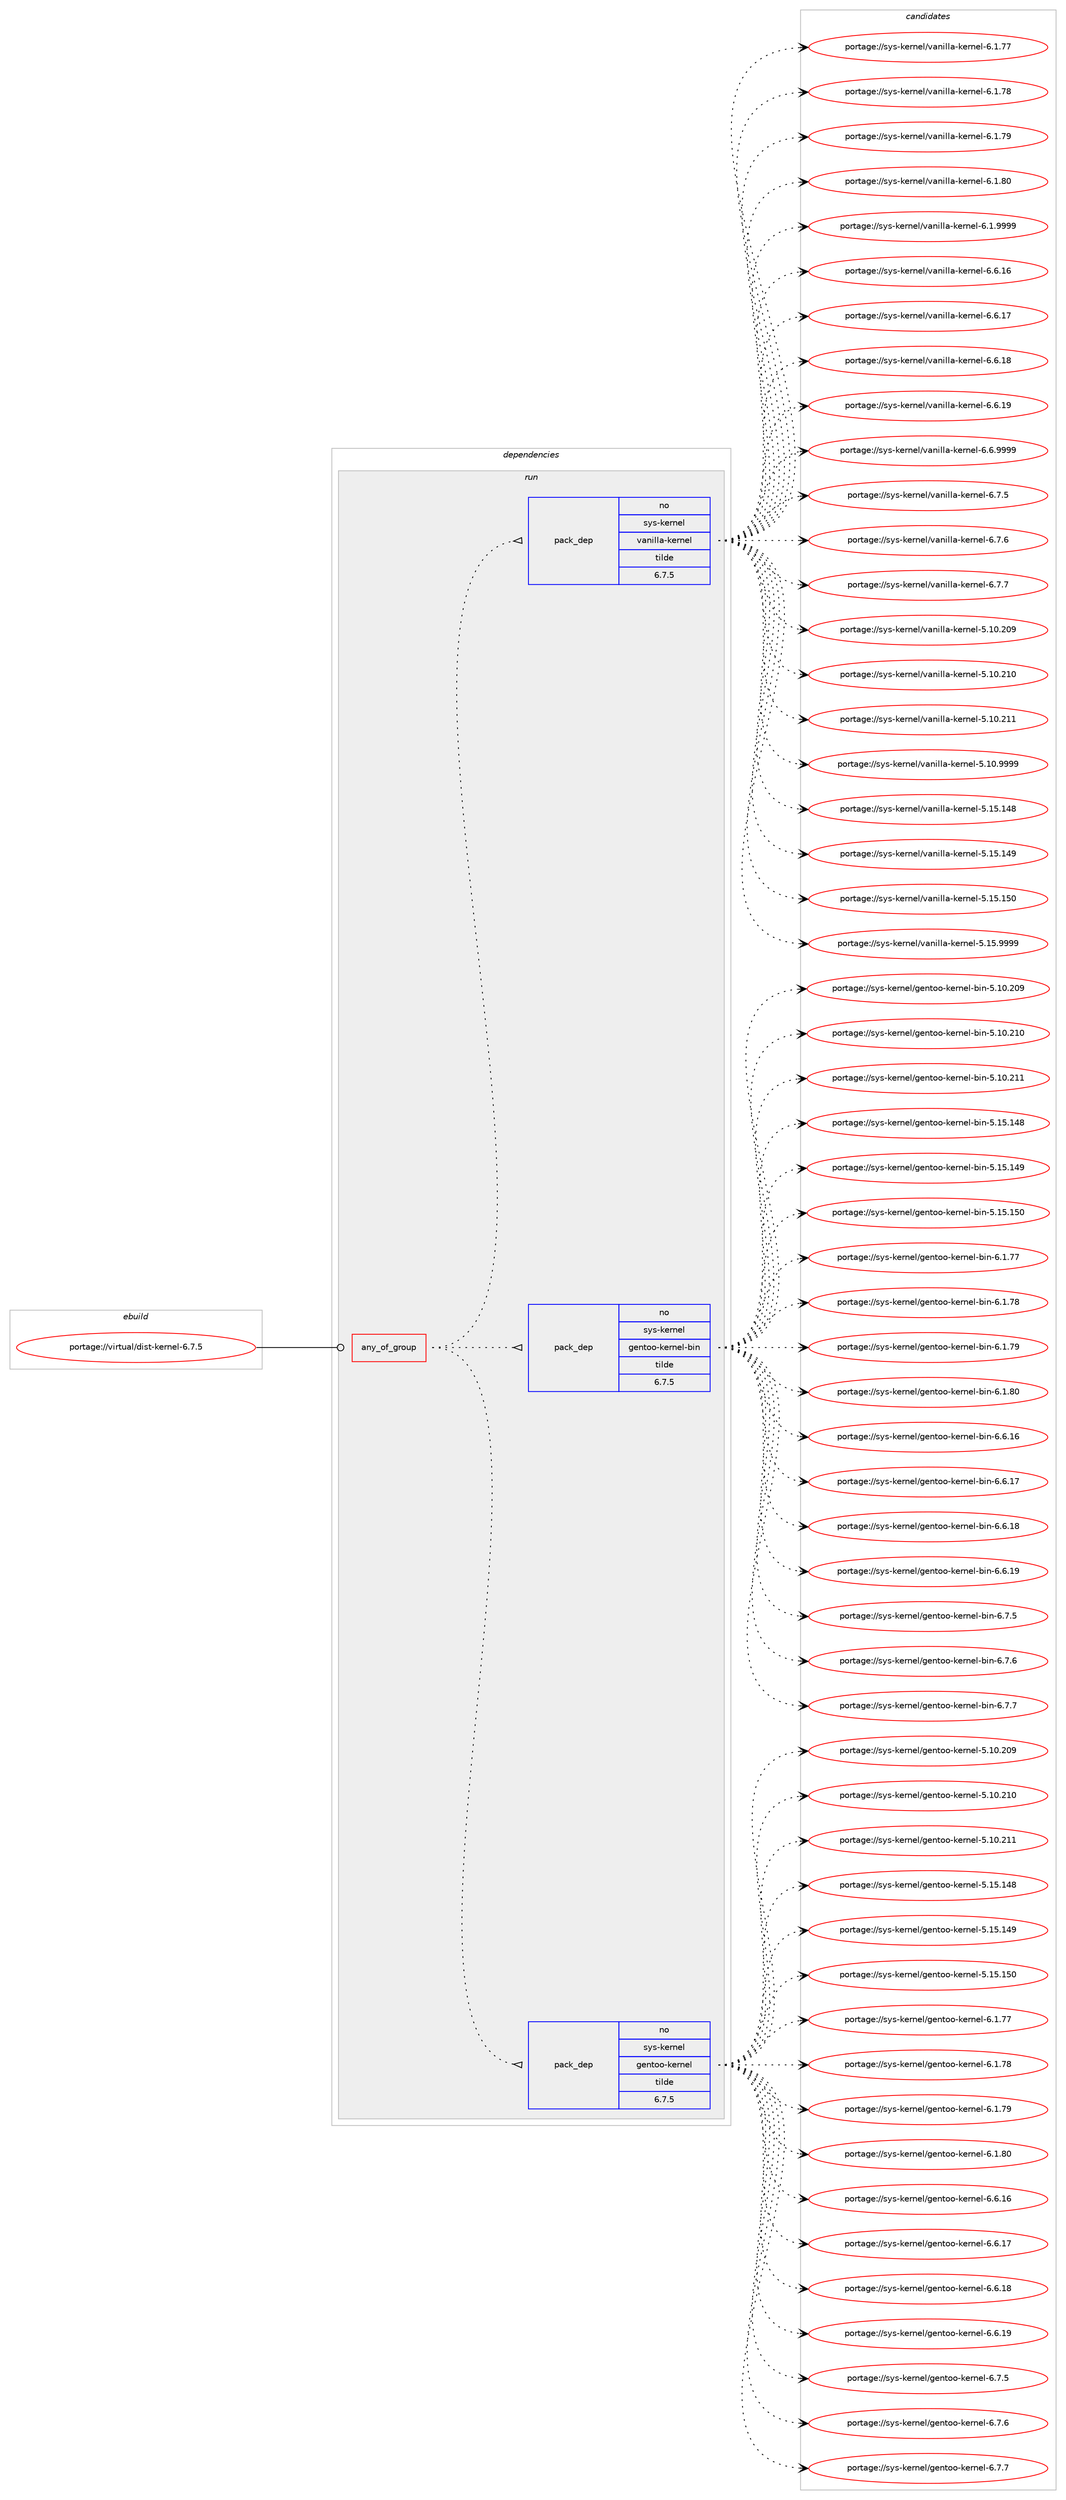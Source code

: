 digraph prolog {

# *************
# Graph options
# *************

newrank=true;
concentrate=true;
compound=true;
graph [rankdir=LR,fontname=Helvetica,fontsize=10,ranksep=1.5];#, ranksep=2.5, nodesep=0.2];
edge  [arrowhead=vee];
node  [fontname=Helvetica,fontsize=10];

# **********
# The ebuild
# **********

subgraph cluster_leftcol {
color=gray;
rank=same;
label=<<i>ebuild</i>>;
id [label="portage://virtual/dist-kernel-6.7.5", color=red, width=4, href="../virtual/dist-kernel-6.7.5.svg"];
}

# ****************
# The dependencies
# ****************

subgraph cluster_midcol {
color=gray;
label=<<i>dependencies</i>>;
subgraph cluster_compile {
fillcolor="#eeeeee";
style=filled;
label=<<i>compile</i>>;
}
subgraph cluster_compileandrun {
fillcolor="#eeeeee";
style=filled;
label=<<i>compile and run</i>>;
}
subgraph cluster_run {
fillcolor="#eeeeee";
style=filled;
label=<<i>run</i>>;
subgraph any162 {
dependency17110 [label=<<TABLE BORDER="0" CELLBORDER="1" CELLSPACING="0" CELLPADDING="4"><TR><TD CELLPADDING="10">any_of_group</TD></TR></TABLE>>, shape=none, color=red];subgraph pack4829 {
dependency17111 [label=<<TABLE BORDER="0" CELLBORDER="1" CELLSPACING="0" CELLPADDING="4" WIDTH="220"><TR><TD ROWSPAN="6" CELLPADDING="30">pack_dep</TD></TR><TR><TD WIDTH="110">no</TD></TR><TR><TD>sys-kernel</TD></TR><TR><TD>gentoo-kernel</TD></TR><TR><TD>tilde</TD></TR><TR><TD>6.7.5</TD></TR></TABLE>>, shape=none, color=blue];
}
dependency17110:e -> dependency17111:w [weight=20,style="dotted",arrowhead="oinv"];
subgraph pack4830 {
dependency17112 [label=<<TABLE BORDER="0" CELLBORDER="1" CELLSPACING="0" CELLPADDING="4" WIDTH="220"><TR><TD ROWSPAN="6" CELLPADDING="30">pack_dep</TD></TR><TR><TD WIDTH="110">no</TD></TR><TR><TD>sys-kernel</TD></TR><TR><TD>gentoo-kernel-bin</TD></TR><TR><TD>tilde</TD></TR><TR><TD>6.7.5</TD></TR></TABLE>>, shape=none, color=blue];
}
dependency17110:e -> dependency17112:w [weight=20,style="dotted",arrowhead="oinv"];
subgraph pack4831 {
dependency17113 [label=<<TABLE BORDER="0" CELLBORDER="1" CELLSPACING="0" CELLPADDING="4" WIDTH="220"><TR><TD ROWSPAN="6" CELLPADDING="30">pack_dep</TD></TR><TR><TD WIDTH="110">no</TD></TR><TR><TD>sys-kernel</TD></TR><TR><TD>vanilla-kernel</TD></TR><TR><TD>tilde</TD></TR><TR><TD>6.7.5</TD></TR></TABLE>>, shape=none, color=blue];
}
dependency17110:e -> dependency17113:w [weight=20,style="dotted",arrowhead="oinv"];
}
id:e -> dependency17110:w [weight=20,style="solid",arrowhead="odot"];
}
}

# **************
# The candidates
# **************

subgraph cluster_choices {
rank=same;
color=gray;
label=<<i>candidates</i>>;

subgraph choice4829 {
color=black;
nodesep=1;
choice115121115451071011141101011084710310111011611111145107101114110101108455346494846504857 [label="portage://sys-kernel/gentoo-kernel-5.10.209", color=red, width=4,href="../sys-kernel/gentoo-kernel-5.10.209.svg"];
choice115121115451071011141101011084710310111011611111145107101114110101108455346494846504948 [label="portage://sys-kernel/gentoo-kernel-5.10.210", color=red, width=4,href="../sys-kernel/gentoo-kernel-5.10.210.svg"];
choice115121115451071011141101011084710310111011611111145107101114110101108455346494846504949 [label="portage://sys-kernel/gentoo-kernel-5.10.211", color=red, width=4,href="../sys-kernel/gentoo-kernel-5.10.211.svg"];
choice115121115451071011141101011084710310111011611111145107101114110101108455346495346495256 [label="portage://sys-kernel/gentoo-kernel-5.15.148", color=red, width=4,href="../sys-kernel/gentoo-kernel-5.15.148.svg"];
choice115121115451071011141101011084710310111011611111145107101114110101108455346495346495257 [label="portage://sys-kernel/gentoo-kernel-5.15.149", color=red, width=4,href="../sys-kernel/gentoo-kernel-5.15.149.svg"];
choice115121115451071011141101011084710310111011611111145107101114110101108455346495346495348 [label="portage://sys-kernel/gentoo-kernel-5.15.150", color=red, width=4,href="../sys-kernel/gentoo-kernel-5.15.150.svg"];
choice11512111545107101114110101108471031011101161111114510710111411010110845544649465555 [label="portage://sys-kernel/gentoo-kernel-6.1.77", color=red, width=4,href="../sys-kernel/gentoo-kernel-6.1.77.svg"];
choice11512111545107101114110101108471031011101161111114510710111411010110845544649465556 [label="portage://sys-kernel/gentoo-kernel-6.1.78", color=red, width=4,href="../sys-kernel/gentoo-kernel-6.1.78.svg"];
choice11512111545107101114110101108471031011101161111114510710111411010110845544649465557 [label="portage://sys-kernel/gentoo-kernel-6.1.79", color=red, width=4,href="../sys-kernel/gentoo-kernel-6.1.79.svg"];
choice11512111545107101114110101108471031011101161111114510710111411010110845544649465648 [label="portage://sys-kernel/gentoo-kernel-6.1.80", color=red, width=4,href="../sys-kernel/gentoo-kernel-6.1.80.svg"];
choice11512111545107101114110101108471031011101161111114510710111411010110845544654464954 [label="portage://sys-kernel/gentoo-kernel-6.6.16", color=red, width=4,href="../sys-kernel/gentoo-kernel-6.6.16.svg"];
choice11512111545107101114110101108471031011101161111114510710111411010110845544654464955 [label="portage://sys-kernel/gentoo-kernel-6.6.17", color=red, width=4,href="../sys-kernel/gentoo-kernel-6.6.17.svg"];
choice11512111545107101114110101108471031011101161111114510710111411010110845544654464956 [label="portage://sys-kernel/gentoo-kernel-6.6.18", color=red, width=4,href="../sys-kernel/gentoo-kernel-6.6.18.svg"];
choice11512111545107101114110101108471031011101161111114510710111411010110845544654464957 [label="portage://sys-kernel/gentoo-kernel-6.6.19", color=red, width=4,href="../sys-kernel/gentoo-kernel-6.6.19.svg"];
choice115121115451071011141101011084710310111011611111145107101114110101108455446554653 [label="portage://sys-kernel/gentoo-kernel-6.7.5", color=red, width=4,href="../sys-kernel/gentoo-kernel-6.7.5.svg"];
choice115121115451071011141101011084710310111011611111145107101114110101108455446554654 [label="portage://sys-kernel/gentoo-kernel-6.7.6", color=red, width=4,href="../sys-kernel/gentoo-kernel-6.7.6.svg"];
choice115121115451071011141101011084710310111011611111145107101114110101108455446554655 [label="portage://sys-kernel/gentoo-kernel-6.7.7", color=red, width=4,href="../sys-kernel/gentoo-kernel-6.7.7.svg"];
dependency17111:e -> choice115121115451071011141101011084710310111011611111145107101114110101108455346494846504857:w [style=dotted,weight="100"];
dependency17111:e -> choice115121115451071011141101011084710310111011611111145107101114110101108455346494846504948:w [style=dotted,weight="100"];
dependency17111:e -> choice115121115451071011141101011084710310111011611111145107101114110101108455346494846504949:w [style=dotted,weight="100"];
dependency17111:e -> choice115121115451071011141101011084710310111011611111145107101114110101108455346495346495256:w [style=dotted,weight="100"];
dependency17111:e -> choice115121115451071011141101011084710310111011611111145107101114110101108455346495346495257:w [style=dotted,weight="100"];
dependency17111:e -> choice115121115451071011141101011084710310111011611111145107101114110101108455346495346495348:w [style=dotted,weight="100"];
dependency17111:e -> choice11512111545107101114110101108471031011101161111114510710111411010110845544649465555:w [style=dotted,weight="100"];
dependency17111:e -> choice11512111545107101114110101108471031011101161111114510710111411010110845544649465556:w [style=dotted,weight="100"];
dependency17111:e -> choice11512111545107101114110101108471031011101161111114510710111411010110845544649465557:w [style=dotted,weight="100"];
dependency17111:e -> choice11512111545107101114110101108471031011101161111114510710111411010110845544649465648:w [style=dotted,weight="100"];
dependency17111:e -> choice11512111545107101114110101108471031011101161111114510710111411010110845544654464954:w [style=dotted,weight="100"];
dependency17111:e -> choice11512111545107101114110101108471031011101161111114510710111411010110845544654464955:w [style=dotted,weight="100"];
dependency17111:e -> choice11512111545107101114110101108471031011101161111114510710111411010110845544654464956:w [style=dotted,weight="100"];
dependency17111:e -> choice11512111545107101114110101108471031011101161111114510710111411010110845544654464957:w [style=dotted,weight="100"];
dependency17111:e -> choice115121115451071011141101011084710310111011611111145107101114110101108455446554653:w [style=dotted,weight="100"];
dependency17111:e -> choice115121115451071011141101011084710310111011611111145107101114110101108455446554654:w [style=dotted,weight="100"];
dependency17111:e -> choice115121115451071011141101011084710310111011611111145107101114110101108455446554655:w [style=dotted,weight="100"];
}
subgraph choice4830 {
color=black;
nodesep=1;
choice1151211154510710111411010110847103101110116111111451071011141101011084598105110455346494846504857 [label="portage://sys-kernel/gentoo-kernel-bin-5.10.209", color=red, width=4,href="../sys-kernel/gentoo-kernel-bin-5.10.209.svg"];
choice1151211154510710111411010110847103101110116111111451071011141101011084598105110455346494846504948 [label="portage://sys-kernel/gentoo-kernel-bin-5.10.210", color=red, width=4,href="../sys-kernel/gentoo-kernel-bin-5.10.210.svg"];
choice1151211154510710111411010110847103101110116111111451071011141101011084598105110455346494846504949 [label="portage://sys-kernel/gentoo-kernel-bin-5.10.211", color=red, width=4,href="../sys-kernel/gentoo-kernel-bin-5.10.211.svg"];
choice1151211154510710111411010110847103101110116111111451071011141101011084598105110455346495346495256 [label="portage://sys-kernel/gentoo-kernel-bin-5.15.148", color=red, width=4,href="../sys-kernel/gentoo-kernel-bin-5.15.148.svg"];
choice1151211154510710111411010110847103101110116111111451071011141101011084598105110455346495346495257 [label="portage://sys-kernel/gentoo-kernel-bin-5.15.149", color=red, width=4,href="../sys-kernel/gentoo-kernel-bin-5.15.149.svg"];
choice1151211154510710111411010110847103101110116111111451071011141101011084598105110455346495346495348 [label="portage://sys-kernel/gentoo-kernel-bin-5.15.150", color=red, width=4,href="../sys-kernel/gentoo-kernel-bin-5.15.150.svg"];
choice115121115451071011141101011084710310111011611111145107101114110101108459810511045544649465555 [label="portage://sys-kernel/gentoo-kernel-bin-6.1.77", color=red, width=4,href="../sys-kernel/gentoo-kernel-bin-6.1.77.svg"];
choice115121115451071011141101011084710310111011611111145107101114110101108459810511045544649465556 [label="portage://sys-kernel/gentoo-kernel-bin-6.1.78", color=red, width=4,href="../sys-kernel/gentoo-kernel-bin-6.1.78.svg"];
choice115121115451071011141101011084710310111011611111145107101114110101108459810511045544649465557 [label="portage://sys-kernel/gentoo-kernel-bin-6.1.79", color=red, width=4,href="../sys-kernel/gentoo-kernel-bin-6.1.79.svg"];
choice115121115451071011141101011084710310111011611111145107101114110101108459810511045544649465648 [label="portage://sys-kernel/gentoo-kernel-bin-6.1.80", color=red, width=4,href="../sys-kernel/gentoo-kernel-bin-6.1.80.svg"];
choice115121115451071011141101011084710310111011611111145107101114110101108459810511045544654464954 [label="portage://sys-kernel/gentoo-kernel-bin-6.6.16", color=red, width=4,href="../sys-kernel/gentoo-kernel-bin-6.6.16.svg"];
choice115121115451071011141101011084710310111011611111145107101114110101108459810511045544654464955 [label="portage://sys-kernel/gentoo-kernel-bin-6.6.17", color=red, width=4,href="../sys-kernel/gentoo-kernel-bin-6.6.17.svg"];
choice115121115451071011141101011084710310111011611111145107101114110101108459810511045544654464956 [label="portage://sys-kernel/gentoo-kernel-bin-6.6.18", color=red, width=4,href="../sys-kernel/gentoo-kernel-bin-6.6.18.svg"];
choice115121115451071011141101011084710310111011611111145107101114110101108459810511045544654464957 [label="portage://sys-kernel/gentoo-kernel-bin-6.6.19", color=red, width=4,href="../sys-kernel/gentoo-kernel-bin-6.6.19.svg"];
choice1151211154510710111411010110847103101110116111111451071011141101011084598105110455446554653 [label="portage://sys-kernel/gentoo-kernel-bin-6.7.5", color=red, width=4,href="../sys-kernel/gentoo-kernel-bin-6.7.5.svg"];
choice1151211154510710111411010110847103101110116111111451071011141101011084598105110455446554654 [label="portage://sys-kernel/gentoo-kernel-bin-6.7.6", color=red, width=4,href="../sys-kernel/gentoo-kernel-bin-6.7.6.svg"];
choice1151211154510710111411010110847103101110116111111451071011141101011084598105110455446554655 [label="portage://sys-kernel/gentoo-kernel-bin-6.7.7", color=red, width=4,href="../sys-kernel/gentoo-kernel-bin-6.7.7.svg"];
dependency17112:e -> choice1151211154510710111411010110847103101110116111111451071011141101011084598105110455346494846504857:w [style=dotted,weight="100"];
dependency17112:e -> choice1151211154510710111411010110847103101110116111111451071011141101011084598105110455346494846504948:w [style=dotted,weight="100"];
dependency17112:e -> choice1151211154510710111411010110847103101110116111111451071011141101011084598105110455346494846504949:w [style=dotted,weight="100"];
dependency17112:e -> choice1151211154510710111411010110847103101110116111111451071011141101011084598105110455346495346495256:w [style=dotted,weight="100"];
dependency17112:e -> choice1151211154510710111411010110847103101110116111111451071011141101011084598105110455346495346495257:w [style=dotted,weight="100"];
dependency17112:e -> choice1151211154510710111411010110847103101110116111111451071011141101011084598105110455346495346495348:w [style=dotted,weight="100"];
dependency17112:e -> choice115121115451071011141101011084710310111011611111145107101114110101108459810511045544649465555:w [style=dotted,weight="100"];
dependency17112:e -> choice115121115451071011141101011084710310111011611111145107101114110101108459810511045544649465556:w [style=dotted,weight="100"];
dependency17112:e -> choice115121115451071011141101011084710310111011611111145107101114110101108459810511045544649465557:w [style=dotted,weight="100"];
dependency17112:e -> choice115121115451071011141101011084710310111011611111145107101114110101108459810511045544649465648:w [style=dotted,weight="100"];
dependency17112:e -> choice115121115451071011141101011084710310111011611111145107101114110101108459810511045544654464954:w [style=dotted,weight="100"];
dependency17112:e -> choice115121115451071011141101011084710310111011611111145107101114110101108459810511045544654464955:w [style=dotted,weight="100"];
dependency17112:e -> choice115121115451071011141101011084710310111011611111145107101114110101108459810511045544654464956:w [style=dotted,weight="100"];
dependency17112:e -> choice115121115451071011141101011084710310111011611111145107101114110101108459810511045544654464957:w [style=dotted,weight="100"];
dependency17112:e -> choice1151211154510710111411010110847103101110116111111451071011141101011084598105110455446554653:w [style=dotted,weight="100"];
dependency17112:e -> choice1151211154510710111411010110847103101110116111111451071011141101011084598105110455446554654:w [style=dotted,weight="100"];
dependency17112:e -> choice1151211154510710111411010110847103101110116111111451071011141101011084598105110455446554655:w [style=dotted,weight="100"];
}
subgraph choice4831 {
color=black;
nodesep=1;
choice1151211154510710111411010110847118971101051081089745107101114110101108455346494846504857 [label="portage://sys-kernel/vanilla-kernel-5.10.209", color=red, width=4,href="../sys-kernel/vanilla-kernel-5.10.209.svg"];
choice1151211154510710111411010110847118971101051081089745107101114110101108455346494846504948 [label="portage://sys-kernel/vanilla-kernel-5.10.210", color=red, width=4,href="../sys-kernel/vanilla-kernel-5.10.210.svg"];
choice1151211154510710111411010110847118971101051081089745107101114110101108455346494846504949 [label="portage://sys-kernel/vanilla-kernel-5.10.211", color=red, width=4,href="../sys-kernel/vanilla-kernel-5.10.211.svg"];
choice115121115451071011141101011084711897110105108108974510710111411010110845534649484657575757 [label="portage://sys-kernel/vanilla-kernel-5.10.9999", color=red, width=4,href="../sys-kernel/vanilla-kernel-5.10.9999.svg"];
choice1151211154510710111411010110847118971101051081089745107101114110101108455346495346495256 [label="portage://sys-kernel/vanilla-kernel-5.15.148", color=red, width=4,href="../sys-kernel/vanilla-kernel-5.15.148.svg"];
choice1151211154510710111411010110847118971101051081089745107101114110101108455346495346495257 [label="portage://sys-kernel/vanilla-kernel-5.15.149", color=red, width=4,href="../sys-kernel/vanilla-kernel-5.15.149.svg"];
choice1151211154510710111411010110847118971101051081089745107101114110101108455346495346495348 [label="portage://sys-kernel/vanilla-kernel-5.15.150", color=red, width=4,href="../sys-kernel/vanilla-kernel-5.15.150.svg"];
choice115121115451071011141101011084711897110105108108974510710111411010110845534649534657575757 [label="portage://sys-kernel/vanilla-kernel-5.15.9999", color=red, width=4,href="../sys-kernel/vanilla-kernel-5.15.9999.svg"];
choice115121115451071011141101011084711897110105108108974510710111411010110845544649465555 [label="portage://sys-kernel/vanilla-kernel-6.1.77", color=red, width=4,href="../sys-kernel/vanilla-kernel-6.1.77.svg"];
choice115121115451071011141101011084711897110105108108974510710111411010110845544649465556 [label="portage://sys-kernel/vanilla-kernel-6.1.78", color=red, width=4,href="../sys-kernel/vanilla-kernel-6.1.78.svg"];
choice115121115451071011141101011084711897110105108108974510710111411010110845544649465557 [label="portage://sys-kernel/vanilla-kernel-6.1.79", color=red, width=4,href="../sys-kernel/vanilla-kernel-6.1.79.svg"];
choice115121115451071011141101011084711897110105108108974510710111411010110845544649465648 [label="portage://sys-kernel/vanilla-kernel-6.1.80", color=red, width=4,href="../sys-kernel/vanilla-kernel-6.1.80.svg"];
choice1151211154510710111411010110847118971101051081089745107101114110101108455446494657575757 [label="portage://sys-kernel/vanilla-kernel-6.1.9999", color=red, width=4,href="../sys-kernel/vanilla-kernel-6.1.9999.svg"];
choice115121115451071011141101011084711897110105108108974510710111411010110845544654464954 [label="portage://sys-kernel/vanilla-kernel-6.6.16", color=red, width=4,href="../sys-kernel/vanilla-kernel-6.6.16.svg"];
choice115121115451071011141101011084711897110105108108974510710111411010110845544654464955 [label="portage://sys-kernel/vanilla-kernel-6.6.17", color=red, width=4,href="../sys-kernel/vanilla-kernel-6.6.17.svg"];
choice115121115451071011141101011084711897110105108108974510710111411010110845544654464956 [label="portage://sys-kernel/vanilla-kernel-6.6.18", color=red, width=4,href="../sys-kernel/vanilla-kernel-6.6.18.svg"];
choice115121115451071011141101011084711897110105108108974510710111411010110845544654464957 [label="portage://sys-kernel/vanilla-kernel-6.6.19", color=red, width=4,href="../sys-kernel/vanilla-kernel-6.6.19.svg"];
choice1151211154510710111411010110847118971101051081089745107101114110101108455446544657575757 [label="portage://sys-kernel/vanilla-kernel-6.6.9999", color=red, width=4,href="../sys-kernel/vanilla-kernel-6.6.9999.svg"];
choice1151211154510710111411010110847118971101051081089745107101114110101108455446554653 [label="portage://sys-kernel/vanilla-kernel-6.7.5", color=red, width=4,href="../sys-kernel/vanilla-kernel-6.7.5.svg"];
choice1151211154510710111411010110847118971101051081089745107101114110101108455446554654 [label="portage://sys-kernel/vanilla-kernel-6.7.6", color=red, width=4,href="../sys-kernel/vanilla-kernel-6.7.6.svg"];
choice1151211154510710111411010110847118971101051081089745107101114110101108455446554655 [label="portage://sys-kernel/vanilla-kernel-6.7.7", color=red, width=4,href="../sys-kernel/vanilla-kernel-6.7.7.svg"];
dependency17113:e -> choice1151211154510710111411010110847118971101051081089745107101114110101108455346494846504857:w [style=dotted,weight="100"];
dependency17113:e -> choice1151211154510710111411010110847118971101051081089745107101114110101108455346494846504948:w [style=dotted,weight="100"];
dependency17113:e -> choice1151211154510710111411010110847118971101051081089745107101114110101108455346494846504949:w [style=dotted,weight="100"];
dependency17113:e -> choice115121115451071011141101011084711897110105108108974510710111411010110845534649484657575757:w [style=dotted,weight="100"];
dependency17113:e -> choice1151211154510710111411010110847118971101051081089745107101114110101108455346495346495256:w [style=dotted,weight="100"];
dependency17113:e -> choice1151211154510710111411010110847118971101051081089745107101114110101108455346495346495257:w [style=dotted,weight="100"];
dependency17113:e -> choice1151211154510710111411010110847118971101051081089745107101114110101108455346495346495348:w [style=dotted,weight="100"];
dependency17113:e -> choice115121115451071011141101011084711897110105108108974510710111411010110845534649534657575757:w [style=dotted,weight="100"];
dependency17113:e -> choice115121115451071011141101011084711897110105108108974510710111411010110845544649465555:w [style=dotted,weight="100"];
dependency17113:e -> choice115121115451071011141101011084711897110105108108974510710111411010110845544649465556:w [style=dotted,weight="100"];
dependency17113:e -> choice115121115451071011141101011084711897110105108108974510710111411010110845544649465557:w [style=dotted,weight="100"];
dependency17113:e -> choice115121115451071011141101011084711897110105108108974510710111411010110845544649465648:w [style=dotted,weight="100"];
dependency17113:e -> choice1151211154510710111411010110847118971101051081089745107101114110101108455446494657575757:w [style=dotted,weight="100"];
dependency17113:e -> choice115121115451071011141101011084711897110105108108974510710111411010110845544654464954:w [style=dotted,weight="100"];
dependency17113:e -> choice115121115451071011141101011084711897110105108108974510710111411010110845544654464955:w [style=dotted,weight="100"];
dependency17113:e -> choice115121115451071011141101011084711897110105108108974510710111411010110845544654464956:w [style=dotted,weight="100"];
dependency17113:e -> choice115121115451071011141101011084711897110105108108974510710111411010110845544654464957:w [style=dotted,weight="100"];
dependency17113:e -> choice1151211154510710111411010110847118971101051081089745107101114110101108455446544657575757:w [style=dotted,weight="100"];
dependency17113:e -> choice1151211154510710111411010110847118971101051081089745107101114110101108455446554653:w [style=dotted,weight="100"];
dependency17113:e -> choice1151211154510710111411010110847118971101051081089745107101114110101108455446554654:w [style=dotted,weight="100"];
dependency17113:e -> choice1151211154510710111411010110847118971101051081089745107101114110101108455446554655:w [style=dotted,weight="100"];
}
}

}
